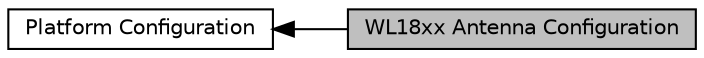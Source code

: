 digraph "WL18xx Antenna Configuration"
{
  edge [fontname="Helvetica",fontsize="10",labelfontname="Helvetica",labelfontsize="10"];
  node [fontname="Helvetica",fontsize="10",shape=record];
  rankdir=LR;
  Node1 [label="Platform Configuration",height=0.2,width=0.4,color="black", fillcolor="white", style="filled",URL="$group___s_d___platform.html",tooltip="Platform specific board level configuration and control. "];
  Node0 [label="WL18xx Antenna Configuration",height=0.2,width=0.4,color="black", fillcolor="grey75", style="filled", fontcolor="black"];
  Node1->Node0 [shape=plaintext, dir="back", style="solid"];
}

